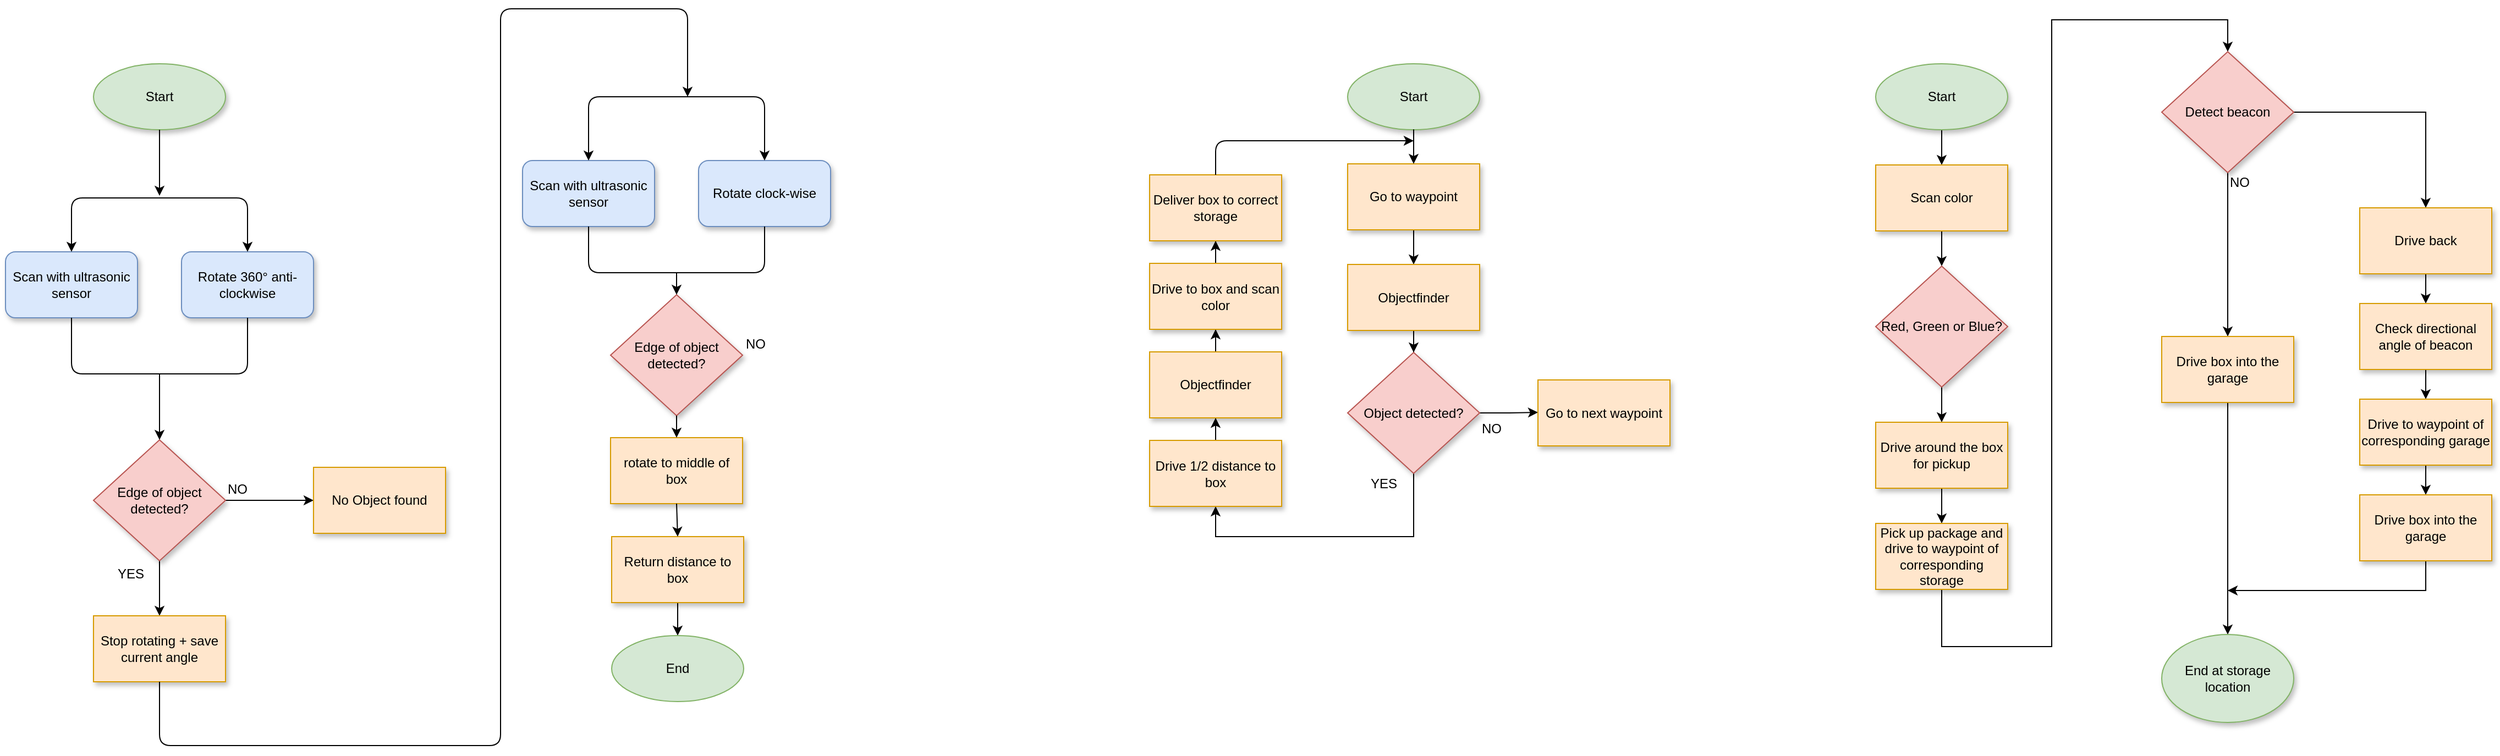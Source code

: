 <mxfile version="10.6.2" type="onedrive"><diagram id="ti-IwQlPSSbDZZdr-7JR" name="Page-1"><mxGraphModel dx="1640" dy="899" grid="1" gridSize="10" guides="1" tooltips="1" connect="1" arrows="1" fold="1" page="1" pageScale="1" pageWidth="827" pageHeight="1169" math="0" shadow="0"><root><mxCell id="0"/><mxCell id="1" parent="0"/><mxCell id="Te-gyKd7ovE5D52KtmqA-2" value="Start" style="ellipse;whiteSpace=wrap;html=1;fillColor=#d5e8d4;strokeColor=#82b366;shadow=1;" parent="1" vertex="1"><mxGeometry x="100" y="120" width="120" height="60" as="geometry"/></mxCell><mxCell id="Te-gyKd7ovE5D52KtmqA-4" value="" style="endArrow=classic;html=1;" parent="1" source="Te-gyKd7ovE5D52KtmqA-2" edge="1"><mxGeometry width="50" height="50" relative="1" as="geometry"><mxPoint x="100" y="290" as="sourcePoint"/><mxPoint x="160" y="240" as="targetPoint"/></mxGeometry></mxCell><mxCell id="hNx-L9c0CUpE9O08jTRd-6" value="Rotate 360° anti-clockwise" style="rounded=1;whiteSpace=wrap;html=1;fillColor=#dae8fc;strokeColor=#6c8ebf;shadow=1;" vertex="1" parent="1"><mxGeometry x="180" y="291" width="120" height="60" as="geometry"/></mxCell><mxCell id="hNx-L9c0CUpE9O08jTRd-7" value="Scan with ultrasonic sensor" style="rounded=1;whiteSpace=wrap;html=1;fillColor=#dae8fc;strokeColor=#6c8ebf;shadow=1;" vertex="1" parent="1"><mxGeometry x="20" y="291" width="120" height="60" as="geometry"/></mxCell><mxCell id="hNx-L9c0CUpE9O08jTRd-11" value="" style="endArrow=classic;html=1;entryX=0.5;entryY=0;entryDx=0;entryDy=0;" edge="1" parent="1" target="hNx-L9c0CUpE9O08jTRd-6"><mxGeometry width="50" height="50" relative="1" as="geometry"><mxPoint x="160" y="242" as="sourcePoint"/><mxPoint x="230" y="282" as="targetPoint"/><Array as="points"><mxPoint x="240" y="242"/></Array></mxGeometry></mxCell><mxCell id="hNx-L9c0CUpE9O08jTRd-12" value="" style="endArrow=classic;html=1;entryX=0.5;entryY=0;entryDx=0;entryDy=0;" edge="1" parent="1" target="hNx-L9c0CUpE9O08jTRd-7"><mxGeometry width="50" height="50" relative="1" as="geometry"><mxPoint x="160" y="242" as="sourcePoint"/><mxPoint x="60" y="242" as="targetPoint"/><Array as="points"><mxPoint x="80" y="242"/></Array></mxGeometry></mxCell><mxCell id="hNx-L9c0CUpE9O08jTRd-20" value="" style="edgeStyle=orthogonalEdgeStyle;rounded=0;orthogonalLoop=1;jettySize=auto;html=1;" edge="1" parent="1" source="hNx-L9c0CUpE9O08jTRd-13"><mxGeometry relative="1" as="geometry"><mxPoint x="160" y="622" as="targetPoint"/></mxGeometry></mxCell><mxCell id="hNx-L9c0CUpE9O08jTRd-30" value="" style="edgeStyle=orthogonalEdgeStyle;rounded=0;orthogonalLoop=1;jettySize=auto;html=1;" edge="1" parent="1" source="hNx-L9c0CUpE9O08jTRd-13"><mxGeometry relative="1" as="geometry"><mxPoint x="300" y="517" as="targetPoint"/></mxGeometry></mxCell><mxCell id="hNx-L9c0CUpE9O08jTRd-13" value="Edge of object detected?" style="rhombus;whiteSpace=wrap;html=1;fillColor=#f8cecc;strokeColor=#b85450;shadow=1;" vertex="1" parent="1"><mxGeometry x="100" y="462" width="120" height="110" as="geometry"/></mxCell><mxCell id="hNx-L9c0CUpE9O08jTRd-14" value="" style="endArrow=none;html=1;entryX=0.5;entryY=1;entryDx=0;entryDy=0;" edge="1" parent="1" target="hNx-L9c0CUpE9O08jTRd-6"><mxGeometry width="50" height="50" relative="1" as="geometry"><mxPoint x="160" y="402" as="sourcePoint"/><mxPoint x="300" y="402" as="targetPoint"/><Array as="points"><mxPoint x="240" y="402"/></Array></mxGeometry></mxCell><mxCell id="hNx-L9c0CUpE9O08jTRd-16" value="" style="endArrow=none;html=1;exitX=0.5;exitY=1;exitDx=0;exitDy=0;" edge="1" parent="1" source="hNx-L9c0CUpE9O08jTRd-7"><mxGeometry width="50" height="50" relative="1" as="geometry"><mxPoint x="80" y="372" as="sourcePoint"/><mxPoint x="160" y="402" as="targetPoint"/><Array as="points"><mxPoint x="80" y="402"/></Array></mxGeometry></mxCell><mxCell id="hNx-L9c0CUpE9O08jTRd-17" value="" style="endArrow=classic;html=1;entryX=0.5;entryY=0;entryDx=0;entryDy=0;" edge="1" parent="1" target="hNx-L9c0CUpE9O08jTRd-13"><mxGeometry width="50" height="50" relative="1" as="geometry"><mxPoint x="160" y="402" as="sourcePoint"/><mxPoint x="265" y="422" as="targetPoint"/></mxGeometry></mxCell><mxCell id="hNx-L9c0CUpE9O08jTRd-21" value="YES" style="text;html=1;resizable=0;points=[];autosize=1;align=left;verticalAlign=top;spacingTop=-4;" vertex="1" parent="1"><mxGeometry x="120" y="574" width="40" height="20" as="geometry"/></mxCell><mxCell id="hNx-L9c0CUpE9O08jTRd-34" value="No Object found" style="rounded=0;whiteSpace=wrap;html=1;fillColor=#ffe6cc;strokeColor=#d79b00;shadow=1;" vertex="1" parent="1"><mxGeometry x="300" y="487" width="120" height="60" as="geometry"/></mxCell><mxCell id="hNx-L9c0CUpE9O08jTRd-38" value="NO" style="text;html=1;resizable=0;points=[];autosize=1;align=left;verticalAlign=top;spacingTop=-4;" vertex="1" parent="1"><mxGeometry x="220" y="497" width="30" height="20" as="geometry"/></mxCell><mxCell id="hNx-L9c0CUpE9O08jTRd-39" value="Rotate clock-wise" style="rounded=1;whiteSpace=wrap;html=1;fillColor=#dae8fc;strokeColor=#6c8ebf;shadow=1;" vertex="1" parent="1"><mxGeometry x="650" y="208" width="120" height="60" as="geometry"/></mxCell><mxCell id="hNx-L9c0CUpE9O08jTRd-40" value="Scan with ultrasonic sensor" style="rounded=1;whiteSpace=wrap;html=1;fillColor=#dae8fc;strokeColor=#6c8ebf;shadow=1;" vertex="1" parent="1"><mxGeometry x="490" y="208" width="120" height="60" as="geometry"/></mxCell><mxCell id="hNx-L9c0CUpE9O08jTRd-41" value="" style="endArrow=classic;html=1;entryX=0.5;entryY=0;entryDx=0;entryDy=0;" edge="1" parent="1" target="hNx-L9c0CUpE9O08jTRd-39"><mxGeometry width="50" height="50" relative="1" as="geometry"><mxPoint x="630" y="150" as="sourcePoint"/><mxPoint x="700" y="190" as="targetPoint"/><Array as="points"><mxPoint x="710" y="150"/></Array></mxGeometry></mxCell><mxCell id="hNx-L9c0CUpE9O08jTRd-42" value="" style="endArrow=classic;html=1;entryX=0.5;entryY=0;entryDx=0;entryDy=0;" edge="1" parent="1" target="hNx-L9c0CUpE9O08jTRd-40"><mxGeometry width="50" height="50" relative="1" as="geometry"><mxPoint x="630" y="150" as="sourcePoint"/><mxPoint x="530" y="150" as="targetPoint"/><Array as="points"><mxPoint x="550" y="150"/></Array></mxGeometry></mxCell><mxCell id="hNx-L9c0CUpE9O08jTRd-43" value="" style="endArrow=none;html=1;entryX=0.5;entryY=1;entryDx=0;entryDy=0;" edge="1" parent="1" target="hNx-L9c0CUpE9O08jTRd-39"><mxGeometry width="50" height="50" relative="1" as="geometry"><mxPoint x="630" y="310" as="sourcePoint"/><mxPoint x="770" y="310" as="targetPoint"/><Array as="points"><mxPoint x="710" y="310"/></Array></mxGeometry></mxCell><mxCell id="hNx-L9c0CUpE9O08jTRd-44" value="" style="endArrow=none;html=1;exitX=0.5;exitY=1;exitDx=0;exitDy=0;" edge="1" parent="1" source="hNx-L9c0CUpE9O08jTRd-40"><mxGeometry width="50" height="50" relative="1" as="geometry"><mxPoint x="550" y="280" as="sourcePoint"/><mxPoint x="630" y="310" as="targetPoint"/><Array as="points"><mxPoint x="550" y="310"/></Array></mxGeometry></mxCell><mxCell id="hNx-L9c0CUpE9O08jTRd-46" value="Stop rotating + save current angle" style="rounded=0;whiteSpace=wrap;html=1;fillColor=#ffe6cc;strokeColor=#d79b00;shadow=1;glass=0;comic=0;" vertex="1" parent="1"><mxGeometry x="100" y="622" width="120" height="60" as="geometry"/></mxCell><mxCell id="hNx-L9c0CUpE9O08jTRd-51" value="Edge of object detected?" style="rhombus;whiteSpace=wrap;html=1;fillColor=#f8cecc;strokeColor=#b85450;shadow=1;" vertex="1" parent="1"><mxGeometry x="570" y="330" width="120" height="110" as="geometry"/></mxCell><mxCell id="hNx-L9c0CUpE9O08jTRd-55" value="" style="endArrow=classic;html=1;entryX=0.5;entryY=0;entryDx=0;entryDy=0;" edge="1" parent="1" target="hNx-L9c0CUpE9O08jTRd-51"><mxGeometry width="50" height="50" relative="1" as="geometry"><mxPoint x="630" y="310" as="sourcePoint"/><mxPoint x="540" y="460" as="targetPoint"/></mxGeometry></mxCell><mxCell id="hNx-L9c0CUpE9O08jTRd-56" value="NO" style="text;html=1;resizable=0;points=[];autosize=1;align=left;verticalAlign=top;spacingTop=-4;" vertex="1" parent="1"><mxGeometry x="691" y="365" width="30" height="20" as="geometry"/></mxCell><mxCell id="hNx-L9c0CUpE9O08jTRd-58" value="rotate to middle of box" style="rounded=0;whiteSpace=wrap;html=1;fillColor=#ffe6cc;strokeColor=#d79b00;shadow=1;" vertex="1" parent="1"><mxGeometry x="570" y="460" width="120" height="60" as="geometry"/></mxCell><mxCell id="hNx-L9c0CUpE9O08jTRd-59" value="" style="endArrow=classic;html=1;exitX=0.5;exitY=1;exitDx=0;exitDy=0;entryX=0.5;entryY=0;entryDx=0;entryDy=0;" edge="1" parent="1" source="hNx-L9c0CUpE9O08jTRd-51" target="hNx-L9c0CUpE9O08jTRd-58"><mxGeometry width="50" height="50" relative="1" as="geometry"><mxPoint x="490" y="590" as="sourcePoint"/><mxPoint x="540" y="540" as="targetPoint"/></mxGeometry></mxCell><mxCell id="hNx-L9c0CUpE9O08jTRd-96" value="" style="edgeStyle=orthogonalEdgeStyle;rounded=0;orthogonalLoop=1;jettySize=auto;html=1;" edge="1" parent="1" source="hNx-L9c0CUpE9O08jTRd-60" target="hNx-L9c0CUpE9O08jTRd-95"><mxGeometry relative="1" as="geometry"/></mxCell><mxCell id="hNx-L9c0CUpE9O08jTRd-60" value="Return distance to box" style="rounded=0;whiteSpace=wrap;html=1;fillColor=#ffe6cc;shadow=1;strokeColor=#d79b00;" vertex="1" parent="1"><mxGeometry x="571" y="550" width="120" height="60" as="geometry"/></mxCell><mxCell id="hNx-L9c0CUpE9O08jTRd-61" value="" style="endArrow=classic;html=1;exitX=0.5;exitY=1;exitDx=0;exitDy=0;entryX=0.5;entryY=0;entryDx=0;entryDy=0;" edge="1" parent="1" source="hNx-L9c0CUpE9O08jTRd-58" target="hNx-L9c0CUpE9O08jTRd-60"><mxGeometry width="50" height="50" relative="1" as="geometry"><mxPoint x="740" y="570" as="sourcePoint"/><mxPoint x="790" y="520" as="targetPoint"/></mxGeometry></mxCell><mxCell id="hNx-L9c0CUpE9O08jTRd-72" value="Start" style="ellipse;whiteSpace=wrap;html=1;fillColor=#d5e8d4;strokeColor=#82b366;shadow=1;" vertex="1" parent="1"><mxGeometry x="1240" y="120" width="120" height="60" as="geometry"/></mxCell><mxCell id="hNx-L9c0CUpE9O08jTRd-76" value="" style="edgeStyle=orthogonalEdgeStyle;rounded=0;orthogonalLoop=1;jettySize=auto;html=1;" edge="1" parent="1" source="hNx-L9c0CUpE9O08jTRd-73" target="hNx-L9c0CUpE9O08jTRd-75"><mxGeometry relative="1" as="geometry"/></mxCell><mxCell id="hNx-L9c0CUpE9O08jTRd-73" value="Go to waypoint" style="rounded=0;whiteSpace=wrap;html=1;fillColor=#ffe6cc;strokeColor=#d79b00;shadow=1;" vertex="1" parent="1"><mxGeometry x="1240" y="211" width="120" height="60" as="geometry"/></mxCell><mxCell id="hNx-L9c0CUpE9O08jTRd-74" value="" style="endArrow=classic;html=1;exitX=0.5;exitY=1;exitDx=0;exitDy=0;entryX=0.5;entryY=0;entryDx=0;entryDy=0;" edge="1" parent="1" target="hNx-L9c0CUpE9O08jTRd-73"><mxGeometry width="50" height="50" relative="1" as="geometry"><mxPoint x="1300" y="179.667" as="sourcePoint"/><mxPoint x="1203" y="229.5" as="targetPoint"/></mxGeometry></mxCell><mxCell id="hNx-L9c0CUpE9O08jTRd-81" value="" style="edgeStyle=orthogonalEdgeStyle;rounded=0;orthogonalLoop=1;jettySize=auto;html=1;" edge="1" parent="1" source="hNx-L9c0CUpE9O08jTRd-75" target="hNx-L9c0CUpE9O08jTRd-78"><mxGeometry relative="1" as="geometry"/></mxCell><mxCell id="hNx-L9c0CUpE9O08jTRd-75" value="Objectfinder" style="rounded=0;whiteSpace=wrap;html=1;fillColor=#ffe6cc;strokeColor=#d79b00;shadow=1;" vertex="1" parent="1"><mxGeometry x="1240" y="302.5" width="120" height="60" as="geometry"/></mxCell><mxCell id="hNx-L9c0CUpE9O08jTRd-80" value="" style="edgeStyle=orthogonalEdgeStyle;rounded=0;orthogonalLoop=1;jettySize=auto;html=1;" edge="1" parent="1" source="hNx-L9c0CUpE9O08jTRd-78" target="hNx-L9c0CUpE9O08jTRd-79"><mxGeometry relative="1" as="geometry"><Array as="points"><mxPoint x="1300" y="550"/><mxPoint x="1120" y="550"/></Array></mxGeometry></mxCell><mxCell id="hNx-L9c0CUpE9O08jTRd-89" style="edgeStyle=orthogonalEdgeStyle;rounded=0;orthogonalLoop=1;jettySize=auto;html=1;exitX=1;exitY=0.5;exitDx=0;exitDy=0;entryX=0;entryY=0.5;entryDx=0;entryDy=0;" edge="1" parent="1" source="hNx-L9c0CUpE9O08jTRd-78"><mxGeometry relative="1" as="geometry"><mxPoint x="1413" y="436.971" as="targetPoint"/><Array as="points"><mxPoint x="1387" y="436.5"/></Array></mxGeometry></mxCell><mxCell id="hNx-L9c0CUpE9O08jTRd-78" value="Object detected?" style="rhombus;whiteSpace=wrap;html=1;fillColor=#f8cecc;strokeColor=#b85450;shadow=1;" vertex="1" parent="1"><mxGeometry x="1240" y="382.5" width="120" height="110" as="geometry"/></mxCell><mxCell id="hNx-L9c0CUpE9O08jTRd-129" value="" style="edgeStyle=orthogonalEdgeStyle;rounded=0;orthogonalLoop=1;jettySize=auto;html=1;" edge="1" parent="1" source="hNx-L9c0CUpE9O08jTRd-79" target="hNx-L9c0CUpE9O08jTRd-82"><mxGeometry relative="1" as="geometry"/></mxCell><mxCell id="hNx-L9c0CUpE9O08jTRd-79" value="Drive 1/2 distance to box" style="rounded=0;whiteSpace=wrap;html=1;fillColor=#ffe6cc;shadow=1;strokeColor=#d79b00;" vertex="1" parent="1"><mxGeometry x="1060" y="462.5" width="120" height="60" as="geometry"/></mxCell><mxCell id="hNx-L9c0CUpE9O08jTRd-130" value="" style="edgeStyle=orthogonalEdgeStyle;rounded=0;orthogonalLoop=1;jettySize=auto;html=1;" edge="1" parent="1" source="hNx-L9c0CUpE9O08jTRd-82" target="hNx-L9c0CUpE9O08jTRd-83"><mxGeometry relative="1" as="geometry"/></mxCell><mxCell id="hNx-L9c0CUpE9O08jTRd-82" value="Objectfinder" style="rounded=0;whiteSpace=wrap;html=1;fillColor=#ffe6cc;shadow=1;strokeColor=#d79b00;" vertex="1" parent="1"><mxGeometry x="1060" y="382" width="120" height="60" as="geometry"/></mxCell><mxCell id="hNx-L9c0CUpE9O08jTRd-131" value="" style="edgeStyle=orthogonalEdgeStyle;rounded=0;orthogonalLoop=1;jettySize=auto;html=1;" edge="1" parent="1" source="hNx-L9c0CUpE9O08jTRd-83" target="hNx-L9c0CUpE9O08jTRd-92"><mxGeometry relative="1" as="geometry"/></mxCell><mxCell id="hNx-L9c0CUpE9O08jTRd-83" value="Drive to box and scan color" style="rounded=0;whiteSpace=wrap;html=1;fillColor=#ffe6cc;shadow=1;strokeColor=#d79b00;" vertex="1" parent="1"><mxGeometry x="1060" y="301.5" width="120" height="60" as="geometry"/></mxCell><mxCell id="hNx-L9c0CUpE9O08jTRd-87" value="YES" style="text;html=1;resizable=0;points=[];autosize=1;align=left;verticalAlign=top;spacingTop=-4;" vertex="1" parent="1"><mxGeometry x="1259" y="492" width="40" height="20" as="geometry"/></mxCell><mxCell id="hNx-L9c0CUpE9O08jTRd-90" value="NO" style="text;html=1;resizable=0;points=[];autosize=1;align=left;verticalAlign=top;spacingTop=-4;" vertex="1" parent="1"><mxGeometry x="1360" y="441.5" width="30" height="20" as="geometry"/></mxCell><mxCell id="hNx-L9c0CUpE9O08jTRd-92" value="Deliver box to correct storage" style="rounded=0;whiteSpace=wrap;html=1;fillColor=#ffe6cc;strokeColor=#d79b00;shadow=1;" vertex="1" parent="1"><mxGeometry x="1060" y="221" width="120" height="60" as="geometry"/></mxCell><mxCell id="hNx-L9c0CUpE9O08jTRd-95" value="End" style="ellipse;whiteSpace=wrap;html=1;fillColor=#d5e8d4;strokeColor=#82b366;" vertex="1" parent="1"><mxGeometry x="571" y="640" width="120" height="60" as="geometry"/></mxCell><mxCell id="hNx-L9c0CUpE9O08jTRd-127" value="" style="edgeStyle=orthogonalEdgeStyle;rounded=0;orthogonalLoop=1;jettySize=auto;html=1;" edge="1" parent="1" source="hNx-L9c0CUpE9O08jTRd-97" target="hNx-L9c0CUpE9O08jTRd-98"><mxGeometry relative="1" as="geometry"/></mxCell><mxCell id="hNx-L9c0CUpE9O08jTRd-97" value="Start" style="ellipse;whiteSpace=wrap;html=1;fillColor=#d5e8d4;strokeColor=#82b366;shadow=1;" vertex="1" parent="1"><mxGeometry x="1720" y="120" width="120" height="60" as="geometry"/></mxCell><mxCell id="hNx-L9c0CUpE9O08jTRd-113" value="" style="edgeStyle=orthogonalEdgeStyle;rounded=0;orthogonalLoop=1;jettySize=auto;html=1;" edge="1" parent="1" source="hNx-L9c0CUpE9O08jTRd-98" target="hNx-L9c0CUpE9O08jTRd-100"><mxGeometry relative="1" as="geometry"/></mxCell><mxCell id="hNx-L9c0CUpE9O08jTRd-98" value="Scan color" style="rounded=0;whiteSpace=wrap;html=1;fillColor=#ffe6cc;strokeColor=#d79b00;shadow=1;" vertex="1" parent="1"><mxGeometry x="1720" y="212" width="120" height="60" as="geometry"/></mxCell><mxCell id="hNx-L9c0CUpE9O08jTRd-114" value="" style="edgeStyle=orthogonalEdgeStyle;rounded=0;orthogonalLoop=1;jettySize=auto;html=1;" edge="1" parent="1" source="hNx-L9c0CUpE9O08jTRd-100" target="hNx-L9c0CUpE9O08jTRd-102"><mxGeometry relative="1" as="geometry"/></mxCell><mxCell id="hNx-L9c0CUpE9O08jTRd-100" value="Red, Green or Blue?" style="rhombus;whiteSpace=wrap;html=1;fillColor=#f8cecc;strokeColor=#b85450;shadow=1;" vertex="1" parent="1"><mxGeometry x="1720" y="304" width="120" height="110" as="geometry"/></mxCell><mxCell id="hNx-L9c0CUpE9O08jTRd-108" value="" style="edgeStyle=orthogonalEdgeStyle;rounded=0;orthogonalLoop=1;jettySize=auto;html=1;" edge="1" parent="1" source="hNx-L9c0CUpE9O08jTRd-102" target="hNx-L9c0CUpE9O08jTRd-103"><mxGeometry relative="1" as="geometry"/></mxCell><mxCell id="hNx-L9c0CUpE9O08jTRd-102" value="Drive around the box for pickup" style="rounded=0;whiteSpace=wrap;html=1;fillColor=#ffe6cc;strokeColor=#d79b00;shadow=1;" vertex="1" parent="1"><mxGeometry x="1720" y="446" width="120" height="60" as="geometry"/></mxCell><mxCell id="hNx-L9c0CUpE9O08jTRd-109" value="" style="edgeStyle=orthogonalEdgeStyle;rounded=0;orthogonalLoop=1;jettySize=auto;html=1;" edge="1" parent="1" source="hNx-L9c0CUpE9O08jTRd-103" target="hNx-L9c0CUpE9O08jTRd-105"><mxGeometry relative="1" as="geometry"><Array as="points"><mxPoint x="1780" y="650"/><mxPoint x="1880" y="650"/><mxPoint x="1880" y="80"/><mxPoint x="2040" y="80"/></Array></mxGeometry></mxCell><mxCell id="hNx-L9c0CUpE9O08jTRd-103" value="Pick up package and drive to waypoint of corresponding storage" style="rounded=0;whiteSpace=wrap;html=1;shadow=1;fillColor=#ffe6cc;strokeColor=#d79b00;" vertex="1" parent="1"><mxGeometry x="1720" y="538" width="120" height="60" as="geometry"/></mxCell><mxCell id="hNx-L9c0CUpE9O08jTRd-110" value="" style="edgeStyle=orthogonalEdgeStyle;rounded=0;orthogonalLoop=1;jettySize=auto;html=1;" edge="1" parent="1" source="hNx-L9c0CUpE9O08jTRd-105" target="hNx-L9c0CUpE9O08jTRd-106"><mxGeometry relative="1" as="geometry"/></mxCell><mxCell id="hNx-L9c0CUpE9O08jTRd-117" style="edgeStyle=orthogonalEdgeStyle;rounded=0;orthogonalLoop=1;jettySize=auto;html=1;exitX=1;exitY=0.5;exitDx=0;exitDy=0;entryX=0.5;entryY=0;entryDx=0;entryDy=0;" edge="1" parent="1" source="hNx-L9c0CUpE9O08jTRd-105" target="hNx-L9c0CUpE9O08jTRd-116"><mxGeometry relative="1" as="geometry"/></mxCell><mxCell id="hNx-L9c0CUpE9O08jTRd-105" value="Detect beacon" style="rhombus;whiteSpace=wrap;html=1;fillColor=#f8cecc;strokeColor=#b85450;shadow=1;" vertex="1" parent="1"><mxGeometry x="1980" y="109" width="120" height="110" as="geometry"/></mxCell><mxCell id="hNx-L9c0CUpE9O08jTRd-112" value="" style="edgeStyle=orthogonalEdgeStyle;rounded=0;orthogonalLoop=1;jettySize=auto;html=1;" edge="1" parent="1" source="hNx-L9c0CUpE9O08jTRd-106" target="hNx-L9c0CUpE9O08jTRd-107"><mxGeometry relative="1" as="geometry"><Array as="points"><mxPoint x="2040" y="500"/><mxPoint x="2040" y="500"/></Array></mxGeometry></mxCell><mxCell id="hNx-L9c0CUpE9O08jTRd-106" value="Drive box into the garage" style="rounded=0;whiteSpace=wrap;html=1;fillColor=#ffe6cc;shadow=1;strokeColor=#d79b00;" vertex="1" parent="1"><mxGeometry x="1980" y="368" width="120" height="60" as="geometry"/></mxCell><mxCell id="hNx-L9c0CUpE9O08jTRd-107" value="End at storage location" style="ellipse;whiteSpace=wrap;html=1;fillColor=#d5e8d4;strokeColor=#82b366;shadow=1;" vertex="1" parent="1"><mxGeometry x="1980" y="639" width="120" height="80" as="geometry"/></mxCell><mxCell id="hNx-L9c0CUpE9O08jTRd-115" value="NO" style="text;html=1;resizable=0;points=[];autosize=1;align=left;verticalAlign=top;spacingTop=-4;" vertex="1" parent="1"><mxGeometry x="2040" y="218" width="30" height="20" as="geometry"/></mxCell><mxCell id="hNx-L9c0CUpE9O08jTRd-122" value="" style="edgeStyle=orthogonalEdgeStyle;rounded=0;orthogonalLoop=1;jettySize=auto;html=1;" edge="1" parent="1" source="hNx-L9c0CUpE9O08jTRd-116" target="hNx-L9c0CUpE9O08jTRd-118"><mxGeometry relative="1" as="geometry"/></mxCell><mxCell id="hNx-L9c0CUpE9O08jTRd-116" value="Drive back" style="rounded=0;whiteSpace=wrap;html=1;fillColor=#ffe6cc;strokeColor=#d79b00;shadow=1;" vertex="1" parent="1"><mxGeometry x="2160" y="251" width="120" height="60" as="geometry"/></mxCell><mxCell id="hNx-L9c0CUpE9O08jTRd-123" value="" style="edgeStyle=orthogonalEdgeStyle;rounded=0;orthogonalLoop=1;jettySize=auto;html=1;" edge="1" parent="1" source="hNx-L9c0CUpE9O08jTRd-118" target="hNx-L9c0CUpE9O08jTRd-119"><mxGeometry relative="1" as="geometry"/></mxCell><mxCell id="hNx-L9c0CUpE9O08jTRd-118" value="Check directional angle of beacon" style="rounded=0;whiteSpace=wrap;html=1;fillColor=#ffe6cc;strokeColor=#d79b00;shadow=1;" vertex="1" parent="1"><mxGeometry x="2160" y="338" width="120" height="60" as="geometry"/></mxCell><mxCell id="hNx-L9c0CUpE9O08jTRd-124" value="" style="edgeStyle=orthogonalEdgeStyle;rounded=0;orthogonalLoop=1;jettySize=auto;html=1;" edge="1" parent="1" source="hNx-L9c0CUpE9O08jTRd-119" target="hNx-L9c0CUpE9O08jTRd-120"><mxGeometry relative="1" as="geometry"/></mxCell><mxCell id="hNx-L9c0CUpE9O08jTRd-119" value="Drive to waypoint of corresponding garage" style="rounded=0;whiteSpace=wrap;html=1;fillColor=#ffe6cc;strokeColor=#d79b00;shadow=1;" vertex="1" parent="1"><mxGeometry x="2160" y="425" width="120" height="60" as="geometry"/></mxCell><mxCell id="hNx-L9c0CUpE9O08jTRd-125" style="edgeStyle=orthogonalEdgeStyle;rounded=0;orthogonalLoop=1;jettySize=auto;html=1;exitX=0.5;exitY=1;exitDx=0;exitDy=0;" edge="1" parent="1" source="hNx-L9c0CUpE9O08jTRd-120"><mxGeometry relative="1" as="geometry"><mxPoint x="2040" y="599" as="targetPoint"/><Array as="points"><mxPoint x="2220" y="599"/></Array></mxGeometry></mxCell><mxCell id="hNx-L9c0CUpE9O08jTRd-120" value="Drive box into the garage" style="rounded=0;whiteSpace=wrap;html=1;fillColor=#ffe6cc;strokeColor=#d79b00;shadow=1;" vertex="1" parent="1"><mxGeometry x="2160" y="512" width="120" height="60" as="geometry"/></mxCell><mxCell id="hNx-L9c0CUpE9O08jTRd-128" value="Go to next waypoint" style="rounded=0;whiteSpace=wrap;html=1;fillColor=#ffe6cc;strokeColor=#d79b00;shadow=1;" vertex="1" parent="1"><mxGeometry x="1413" y="407.5" width="120" height="60" as="geometry"/></mxCell><mxCell id="hNx-L9c0CUpE9O08jTRd-137" value="" style="endArrow=classic;html=1;exitX=0.5;exitY=0;exitDx=0;exitDy=0;" edge="1" parent="1" source="hNx-L9c0CUpE9O08jTRd-92"><mxGeometry width="50" height="50" relative="1" as="geometry"><mxPoint x="1170" y="220" as="sourcePoint"/><mxPoint x="1300" y="190" as="targetPoint"/><Array as="points"><mxPoint x="1120" y="190"/></Array></mxGeometry></mxCell><mxCell id="hNx-L9c0CUpE9O08jTRd-139" value="" style="endArrow=classic;html=1;exitX=0.5;exitY=1;exitDx=0;exitDy=0;" edge="1" parent="1" source="hNx-L9c0CUpE9O08jTRd-46"><mxGeometry width="50" height="50" relative="1" as="geometry"><mxPoint x="360" y="770" as="sourcePoint"/><mxPoint x="640" y="150" as="targetPoint"/><Array as="points"><mxPoint x="160" y="740"/><mxPoint x="470" y="740"/><mxPoint x="470" y="70"/><mxPoint x="640" y="70"/></Array></mxGeometry></mxCell></root></mxGraphModel></diagram></mxfile>